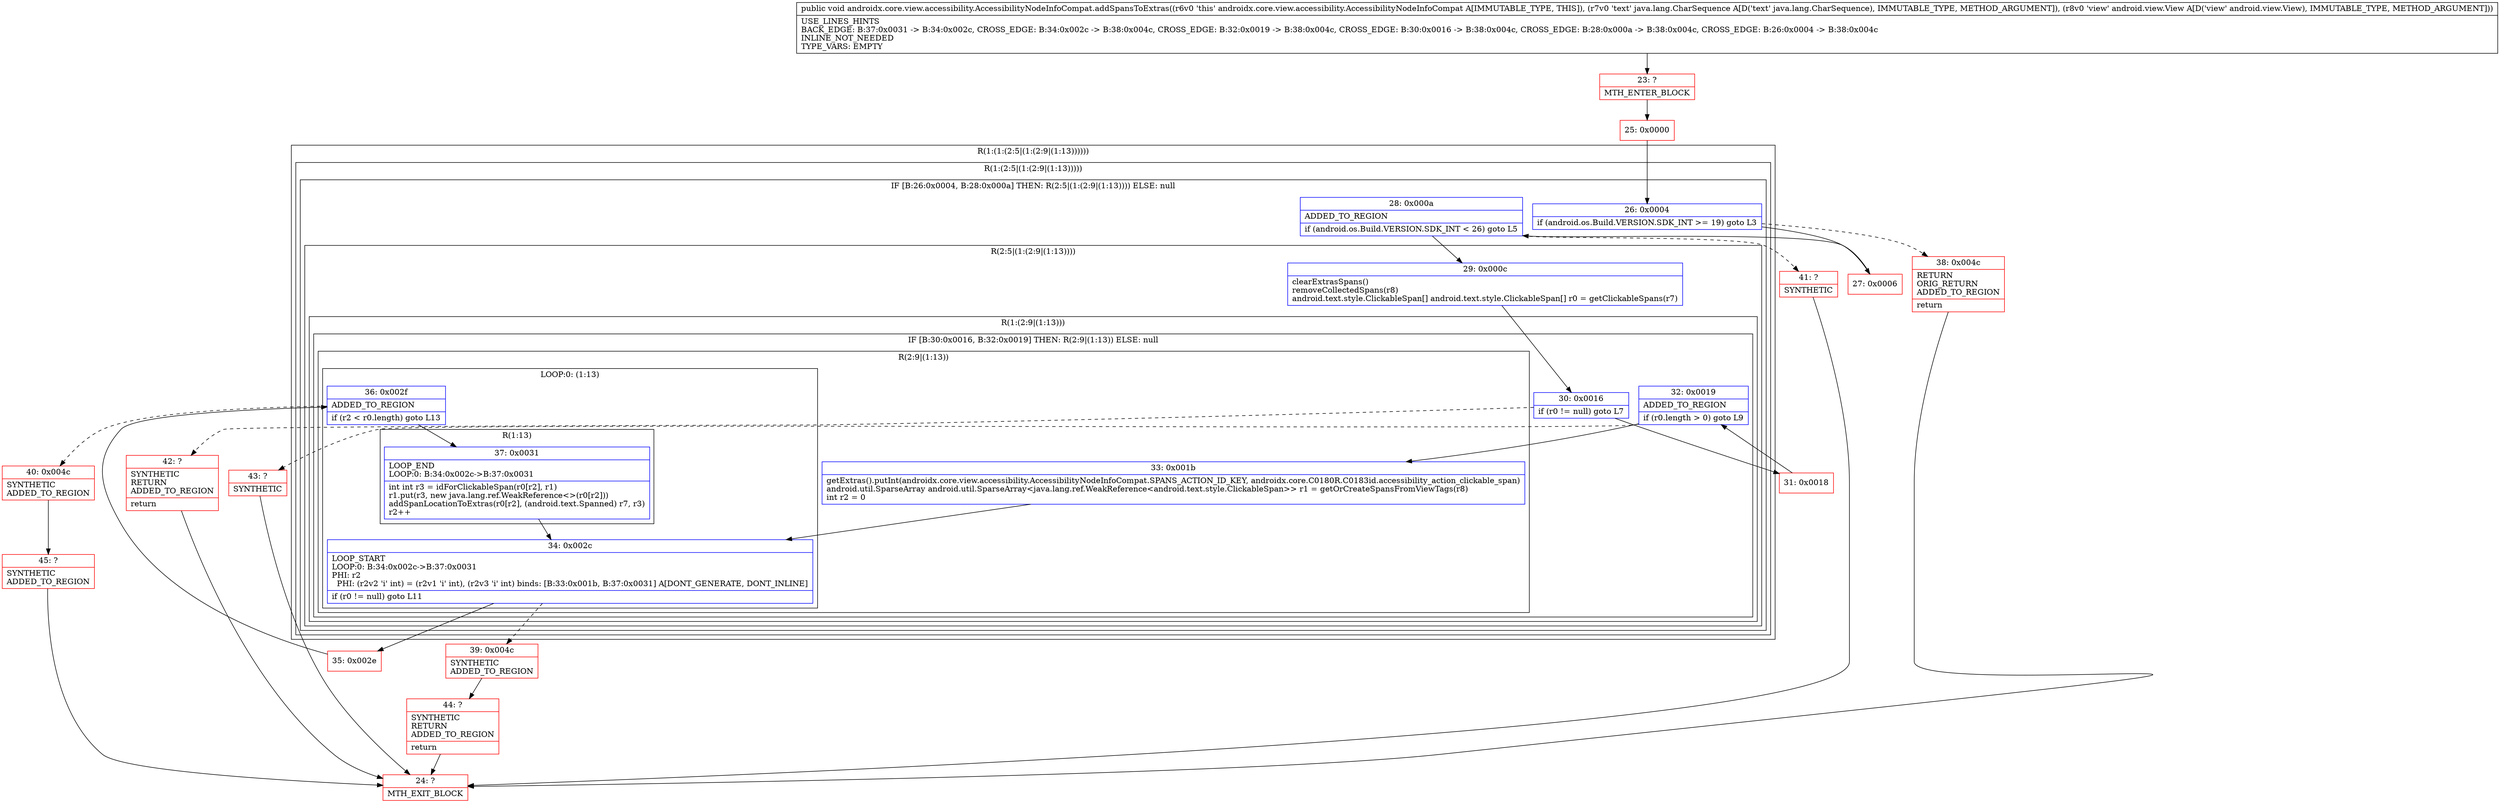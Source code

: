 digraph "CFG forandroidx.core.view.accessibility.AccessibilityNodeInfoCompat.addSpansToExtras(Ljava\/lang\/CharSequence;Landroid\/view\/View;)V" {
subgraph cluster_Region_569991170 {
label = "R(1:(1:(2:5|(1:(2:9|(1:13))))))";
node [shape=record,color=blue];
subgraph cluster_Region_77908883 {
label = "R(1:(2:5|(1:(2:9|(1:13)))))";
node [shape=record,color=blue];
subgraph cluster_IfRegion_1469200661 {
label = "IF [B:26:0x0004, B:28:0x000a] THEN: R(2:5|(1:(2:9|(1:13)))) ELSE: null";
node [shape=record,color=blue];
Node_26 [shape=record,label="{26\:\ 0x0004|if (android.os.Build.VERSION.SDK_INT \>= 19) goto L3\l}"];
Node_28 [shape=record,label="{28\:\ 0x000a|ADDED_TO_REGION\l|if (android.os.Build.VERSION.SDK_INT \< 26) goto L5\l}"];
subgraph cluster_Region_506229845 {
label = "R(2:5|(1:(2:9|(1:13))))";
node [shape=record,color=blue];
Node_29 [shape=record,label="{29\:\ 0x000c|clearExtrasSpans()\lremoveCollectedSpans(r8)\landroid.text.style.ClickableSpan[] android.text.style.ClickableSpan[] r0 = getClickableSpans(r7)\l}"];
subgraph cluster_Region_1159950048 {
label = "R(1:(2:9|(1:13)))";
node [shape=record,color=blue];
subgraph cluster_IfRegion_2104607019 {
label = "IF [B:30:0x0016, B:32:0x0019] THEN: R(2:9|(1:13)) ELSE: null";
node [shape=record,color=blue];
Node_30 [shape=record,label="{30\:\ 0x0016|if (r0 != null) goto L7\l}"];
Node_32 [shape=record,label="{32\:\ 0x0019|ADDED_TO_REGION\l|if (r0.length \> 0) goto L9\l}"];
subgraph cluster_Region_1421415892 {
label = "R(2:9|(1:13))";
node [shape=record,color=blue];
Node_33 [shape=record,label="{33\:\ 0x001b|getExtras().putInt(androidx.core.view.accessibility.AccessibilityNodeInfoCompat.SPANS_ACTION_ID_KEY, androidx.core.C0180R.C0183id.accessibility_action_clickable_span)\landroid.util.SparseArray android.util.SparseArray\<java.lang.ref.WeakReference\<android.text.style.ClickableSpan\>\> r1 = getOrCreateSpansFromViewTags(r8)\lint r2 = 0\l}"];
subgraph cluster_LoopRegion_2145435602 {
label = "LOOP:0: (1:13)";
node [shape=record,color=blue];
Node_34 [shape=record,label="{34\:\ 0x002c|LOOP_START\lLOOP:0: B:34:0x002c\-\>B:37:0x0031\lPHI: r2 \l  PHI: (r2v2 'i' int) = (r2v1 'i' int), (r2v3 'i' int) binds: [B:33:0x001b, B:37:0x0031] A[DONT_GENERATE, DONT_INLINE]\l|if (r0 != null) goto L11\l}"];
Node_36 [shape=record,label="{36\:\ 0x002f|ADDED_TO_REGION\l|if (r2 \< r0.length) goto L13\l}"];
subgraph cluster_Region_701125220 {
label = "R(1:13)";
node [shape=record,color=blue];
Node_37 [shape=record,label="{37\:\ 0x0031|LOOP_END\lLOOP:0: B:34:0x002c\-\>B:37:0x0031\l|int int r3 = idForClickableSpan(r0[r2], r1)\lr1.put(r3, new java.lang.ref.WeakReference\<\>(r0[r2]))\laddSpanLocationToExtras(r0[r2], (android.text.Spanned) r7, r3)\lr2++\l}"];
}
}
}
}
}
}
}
}
}
Node_23 [shape=record,color=red,label="{23\:\ ?|MTH_ENTER_BLOCK\l}"];
Node_25 [shape=record,color=red,label="{25\:\ 0x0000}"];
Node_27 [shape=record,color=red,label="{27\:\ 0x0006}"];
Node_31 [shape=record,color=red,label="{31\:\ 0x0018}"];
Node_35 [shape=record,color=red,label="{35\:\ 0x002e}"];
Node_40 [shape=record,color=red,label="{40\:\ 0x004c|SYNTHETIC\lADDED_TO_REGION\l}"];
Node_45 [shape=record,color=red,label="{45\:\ ?|SYNTHETIC\lADDED_TO_REGION\l}"];
Node_24 [shape=record,color=red,label="{24\:\ ?|MTH_EXIT_BLOCK\l}"];
Node_39 [shape=record,color=red,label="{39\:\ 0x004c|SYNTHETIC\lADDED_TO_REGION\l}"];
Node_44 [shape=record,color=red,label="{44\:\ ?|SYNTHETIC\lRETURN\lADDED_TO_REGION\l|return\l}"];
Node_43 [shape=record,color=red,label="{43\:\ ?|SYNTHETIC\l}"];
Node_42 [shape=record,color=red,label="{42\:\ ?|SYNTHETIC\lRETURN\lADDED_TO_REGION\l|return\l}"];
Node_41 [shape=record,color=red,label="{41\:\ ?|SYNTHETIC\l}"];
Node_38 [shape=record,color=red,label="{38\:\ 0x004c|RETURN\lORIG_RETURN\lADDED_TO_REGION\l|return\l}"];
MethodNode[shape=record,label="{public void androidx.core.view.accessibility.AccessibilityNodeInfoCompat.addSpansToExtras((r6v0 'this' androidx.core.view.accessibility.AccessibilityNodeInfoCompat A[IMMUTABLE_TYPE, THIS]), (r7v0 'text' java.lang.CharSequence A[D('text' java.lang.CharSequence), IMMUTABLE_TYPE, METHOD_ARGUMENT]), (r8v0 'view' android.view.View A[D('view' android.view.View), IMMUTABLE_TYPE, METHOD_ARGUMENT]))  | USE_LINES_HINTS\lBACK_EDGE: B:37:0x0031 \-\> B:34:0x002c, CROSS_EDGE: B:34:0x002c \-\> B:38:0x004c, CROSS_EDGE: B:32:0x0019 \-\> B:38:0x004c, CROSS_EDGE: B:30:0x0016 \-\> B:38:0x004c, CROSS_EDGE: B:28:0x000a \-\> B:38:0x004c, CROSS_EDGE: B:26:0x0004 \-\> B:38:0x004c\lINLINE_NOT_NEEDED\lTYPE_VARS: EMPTY\l}"];
MethodNode -> Node_23;Node_26 -> Node_27;
Node_26 -> Node_38[style=dashed];
Node_28 -> Node_29;
Node_28 -> Node_41[style=dashed];
Node_29 -> Node_30;
Node_30 -> Node_31;
Node_30 -> Node_42[style=dashed];
Node_32 -> Node_33;
Node_32 -> Node_43[style=dashed];
Node_33 -> Node_34;
Node_34 -> Node_35;
Node_34 -> Node_39[style=dashed];
Node_36 -> Node_37;
Node_36 -> Node_40[style=dashed];
Node_37 -> Node_34;
Node_23 -> Node_25;
Node_25 -> Node_26;
Node_27 -> Node_28;
Node_31 -> Node_32;
Node_35 -> Node_36;
Node_40 -> Node_45;
Node_45 -> Node_24;
Node_39 -> Node_44;
Node_44 -> Node_24;
Node_43 -> Node_24;
Node_42 -> Node_24;
Node_41 -> Node_24;
Node_38 -> Node_24;
}

